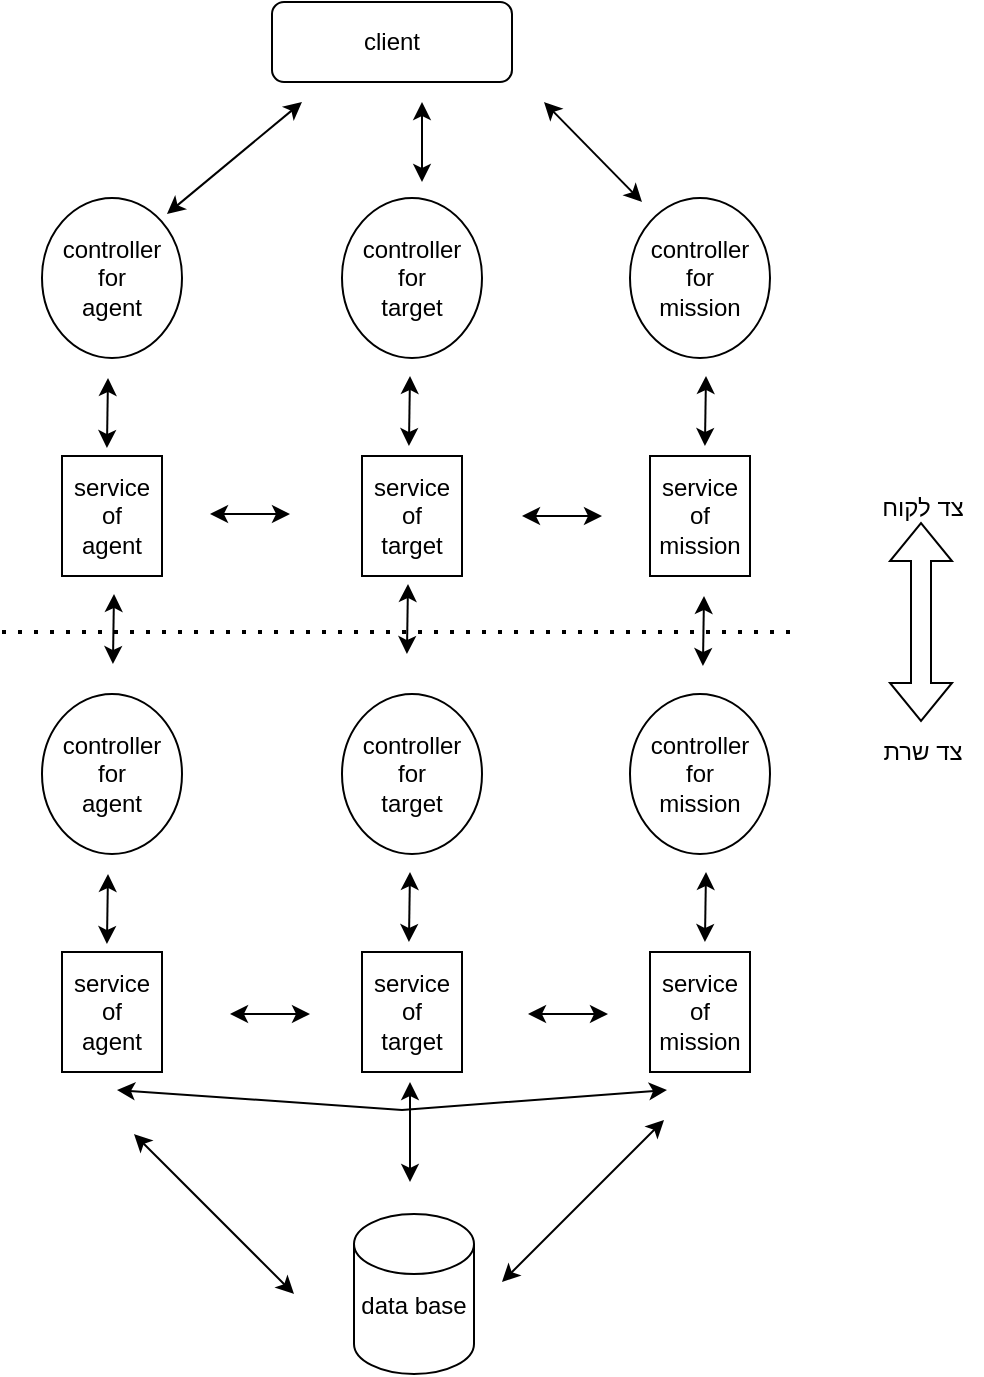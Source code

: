 <mxfile version="24.7.7">
  <diagram id="C5RBs43oDa-KdzZeNtuy" name="Page-1">
    <mxGraphModel dx="880" dy="468" grid="1" gridSize="10" guides="1" tooltips="1" connect="1" arrows="1" fold="1" page="1" pageScale="1" pageWidth="827" pageHeight="1169" math="0" shadow="0">
      <root>
        <mxCell id="WIyWlLk6GJQsqaUBKTNV-0" />
        <mxCell id="WIyWlLk6GJQsqaUBKTNV-1" parent="WIyWlLk6GJQsqaUBKTNV-0" />
        <mxCell id="WIyWlLk6GJQsqaUBKTNV-3" value="client" style="rounded=1;whiteSpace=wrap;html=1;fontSize=12;glass=0;strokeWidth=1;shadow=0;" parent="WIyWlLk6GJQsqaUBKTNV-1" vertex="1">
          <mxGeometry x="175" y="80" width="120" height="40" as="geometry" />
        </mxCell>
        <mxCell id="gjlctrs-snvL2fKsrDLy-5" value="" style="shape=flexArrow;endArrow=classic;startArrow=classic;html=1;rounded=0;" edge="1" parent="WIyWlLk6GJQsqaUBKTNV-1">
          <mxGeometry width="100" height="100" relative="1" as="geometry">
            <mxPoint x="499.5" y="440" as="sourcePoint" />
            <mxPoint x="499.5" y="340" as="targetPoint" />
          </mxGeometry>
        </mxCell>
        <mxCell id="gjlctrs-snvL2fKsrDLy-10" value="" style="endArrow=none;dashed=1;html=1;dashPattern=1 3;strokeWidth=2;rounded=0;" edge="1" parent="WIyWlLk6GJQsqaUBKTNV-1">
          <mxGeometry width="50" height="50" relative="1" as="geometry">
            <mxPoint x="40" y="395" as="sourcePoint" />
            <mxPoint x="440" y="395" as="targetPoint" />
          </mxGeometry>
        </mxCell>
        <mxCell id="gjlctrs-snvL2fKsrDLy-11" value="&lt;div&gt;צד שרת&lt;/div&gt;" style="text;html=1;align=center;verticalAlign=middle;resizable=0;points=[];autosize=1;strokeColor=none;fillColor=none;" vertex="1" parent="WIyWlLk6GJQsqaUBKTNV-1">
          <mxGeometry x="470" y="440" width="60" height="30" as="geometry" />
        </mxCell>
        <mxCell id="gjlctrs-snvL2fKsrDLy-12" value="data base&lt;div&gt;&lt;br&gt;&lt;/div&gt;" style="shape=cylinder3;whiteSpace=wrap;html=1;boundedLbl=1;backgroundOutline=1;size=15;" vertex="1" parent="WIyWlLk6GJQsqaUBKTNV-1">
          <mxGeometry x="216" y="686" width="60" height="80" as="geometry" />
        </mxCell>
        <mxCell id="gjlctrs-snvL2fKsrDLy-14" value="צד לקוח&lt;div&gt;&lt;br&gt;&lt;/div&gt;" style="text;html=1;align=center;verticalAlign=middle;resizable=0;points=[];autosize=1;strokeColor=none;fillColor=none;" vertex="1" parent="WIyWlLk6GJQsqaUBKTNV-1">
          <mxGeometry x="470" y="320" width="60" height="40" as="geometry" />
        </mxCell>
        <mxCell id="gjlctrs-snvL2fKsrDLy-18" value="controller&lt;div&gt;for&lt;/div&gt;&lt;div&gt;agent&lt;/div&gt;" style="ellipse;whiteSpace=wrap;html=1;" vertex="1" parent="WIyWlLk6GJQsqaUBKTNV-1">
          <mxGeometry x="60" y="426" width="70" height="80" as="geometry" />
        </mxCell>
        <mxCell id="gjlctrs-snvL2fKsrDLy-19" value="controller&lt;div&gt;for&lt;/div&gt;&lt;div&gt;target&lt;/div&gt;" style="ellipse;whiteSpace=wrap;html=1;" vertex="1" parent="WIyWlLk6GJQsqaUBKTNV-1">
          <mxGeometry x="210" y="426" width="70" height="80" as="geometry" />
        </mxCell>
        <mxCell id="gjlctrs-snvL2fKsrDLy-20" value="controller&lt;div&gt;for&lt;/div&gt;&lt;div&gt;mission&lt;/div&gt;" style="ellipse;whiteSpace=wrap;html=1;" vertex="1" parent="WIyWlLk6GJQsqaUBKTNV-1">
          <mxGeometry x="354" y="426" width="70" height="80" as="geometry" />
        </mxCell>
        <mxCell id="gjlctrs-snvL2fKsrDLy-21" value="service&lt;div&gt;of&lt;/div&gt;&lt;div&gt;target&lt;/div&gt;" style="rounded=0;whiteSpace=wrap;html=1;" vertex="1" parent="WIyWlLk6GJQsqaUBKTNV-1">
          <mxGeometry x="220" y="555" width="50" height="60" as="geometry" />
        </mxCell>
        <mxCell id="gjlctrs-snvL2fKsrDLy-22" value="service&lt;div&gt;of&lt;/div&gt;&lt;div&gt;mission&lt;/div&gt;" style="rounded=0;whiteSpace=wrap;html=1;" vertex="1" parent="WIyWlLk6GJQsqaUBKTNV-1">
          <mxGeometry x="364" y="555" width="50" height="60" as="geometry" />
        </mxCell>
        <mxCell id="gjlctrs-snvL2fKsrDLy-23" value="service&lt;div&gt;of&lt;/div&gt;&lt;div&gt;agent&lt;/div&gt;" style="rounded=0;whiteSpace=wrap;html=1;" vertex="1" parent="WIyWlLk6GJQsqaUBKTNV-1">
          <mxGeometry x="70" y="555" width="50" height="60" as="geometry" />
        </mxCell>
        <mxCell id="gjlctrs-snvL2fKsrDLy-30" value="" style="endArrow=classic;startArrow=classic;html=1;rounded=0;" edge="1" parent="WIyWlLk6GJQsqaUBKTNV-1">
          <mxGeometry width="50" height="50" relative="1" as="geometry">
            <mxPoint x="243.462" y="550" as="sourcePoint" />
            <mxPoint x="244" y="515" as="targetPoint" />
          </mxGeometry>
        </mxCell>
        <mxCell id="gjlctrs-snvL2fKsrDLy-33" value="" style="endArrow=classic;startArrow=classic;html=1;rounded=0;" edge="1" parent="WIyWlLk6GJQsqaUBKTNV-1">
          <mxGeometry width="50" height="50" relative="1" as="geometry">
            <mxPoint x="391.462" y="550" as="sourcePoint" />
            <mxPoint x="392" y="515" as="targetPoint" />
          </mxGeometry>
        </mxCell>
        <mxCell id="gjlctrs-snvL2fKsrDLy-34" value="" style="endArrow=classic;startArrow=classic;html=1;rounded=0;" edge="1" parent="WIyWlLk6GJQsqaUBKTNV-1">
          <mxGeometry width="50" height="50" relative="1" as="geometry">
            <mxPoint x="92.462" y="551" as="sourcePoint" />
            <mxPoint x="93" y="516" as="targetPoint" />
          </mxGeometry>
        </mxCell>
        <mxCell id="gjlctrs-snvL2fKsrDLy-56" value="controller&lt;div&gt;for&lt;/div&gt;&lt;div&gt;agent&lt;/div&gt;" style="ellipse;whiteSpace=wrap;html=1;" vertex="1" parent="WIyWlLk6GJQsqaUBKTNV-1">
          <mxGeometry x="60" y="178" width="70" height="80" as="geometry" />
        </mxCell>
        <mxCell id="gjlctrs-snvL2fKsrDLy-57" value="controller&lt;div&gt;for&lt;/div&gt;&lt;div&gt;target&lt;/div&gt;" style="ellipse;whiteSpace=wrap;html=1;" vertex="1" parent="WIyWlLk6GJQsqaUBKTNV-1">
          <mxGeometry x="210" y="178" width="70" height="80" as="geometry" />
        </mxCell>
        <mxCell id="gjlctrs-snvL2fKsrDLy-58" value="controller&lt;div&gt;for&lt;/div&gt;&lt;div&gt;mission&lt;/div&gt;" style="ellipse;whiteSpace=wrap;html=1;" vertex="1" parent="WIyWlLk6GJQsqaUBKTNV-1">
          <mxGeometry x="354" y="178" width="70" height="80" as="geometry" />
        </mxCell>
        <mxCell id="gjlctrs-snvL2fKsrDLy-59" value="service&lt;div&gt;of&lt;/div&gt;&lt;div&gt;target&lt;/div&gt;" style="rounded=0;whiteSpace=wrap;html=1;" vertex="1" parent="WIyWlLk6GJQsqaUBKTNV-1">
          <mxGeometry x="220" y="307" width="50" height="60" as="geometry" />
        </mxCell>
        <mxCell id="gjlctrs-snvL2fKsrDLy-60" value="service&lt;div&gt;of&lt;/div&gt;&lt;div&gt;mission&lt;/div&gt;" style="rounded=0;whiteSpace=wrap;html=1;" vertex="1" parent="WIyWlLk6GJQsqaUBKTNV-1">
          <mxGeometry x="364" y="307" width="50" height="60" as="geometry" />
        </mxCell>
        <mxCell id="gjlctrs-snvL2fKsrDLy-61" value="service&lt;div&gt;of&lt;/div&gt;&lt;div&gt;agent&lt;/div&gt;" style="rounded=0;whiteSpace=wrap;html=1;" vertex="1" parent="WIyWlLk6GJQsqaUBKTNV-1">
          <mxGeometry x="70" y="307" width="50" height="60" as="geometry" />
        </mxCell>
        <mxCell id="gjlctrs-snvL2fKsrDLy-62" value="" style="endArrow=classic;startArrow=classic;html=1;rounded=0;" edge="1" parent="WIyWlLk6GJQsqaUBKTNV-1">
          <mxGeometry width="50" height="50" relative="1" as="geometry">
            <mxPoint x="243.462" y="302" as="sourcePoint" />
            <mxPoint x="244" y="267" as="targetPoint" />
          </mxGeometry>
        </mxCell>
        <mxCell id="gjlctrs-snvL2fKsrDLy-63" value="" style="endArrow=classic;startArrow=classic;html=1;rounded=0;" edge="1" parent="WIyWlLk6GJQsqaUBKTNV-1">
          <mxGeometry width="50" height="50" relative="1" as="geometry">
            <mxPoint x="391.462" y="302" as="sourcePoint" />
            <mxPoint x="392" y="267" as="targetPoint" />
          </mxGeometry>
        </mxCell>
        <mxCell id="gjlctrs-snvL2fKsrDLy-64" value="" style="endArrow=classic;startArrow=classic;html=1;rounded=0;" edge="1" parent="WIyWlLk6GJQsqaUBKTNV-1">
          <mxGeometry width="50" height="50" relative="1" as="geometry">
            <mxPoint x="92.462" y="303" as="sourcePoint" />
            <mxPoint x="93" y="268" as="targetPoint" />
          </mxGeometry>
        </mxCell>
        <mxCell id="gjlctrs-snvL2fKsrDLy-67" value="" style="endArrow=classic;startArrow=classic;html=1;rounded=0;" edge="1" parent="WIyWlLk6GJQsqaUBKTNV-1">
          <mxGeometry width="50" height="50" relative="1" as="geometry">
            <mxPoint x="95.462" y="411" as="sourcePoint" />
            <mxPoint x="96" y="376" as="targetPoint" />
          </mxGeometry>
        </mxCell>
        <mxCell id="gjlctrs-snvL2fKsrDLy-68" value="" style="endArrow=classic;startArrow=classic;html=1;rounded=0;" edge="1" parent="WIyWlLk6GJQsqaUBKTNV-1">
          <mxGeometry width="50" height="50" relative="1" as="geometry">
            <mxPoint x="242.462" y="406" as="sourcePoint" />
            <mxPoint x="243" y="371" as="targetPoint" />
          </mxGeometry>
        </mxCell>
        <mxCell id="gjlctrs-snvL2fKsrDLy-69" value="" style="endArrow=classic;startArrow=classic;html=1;rounded=0;" edge="1" parent="WIyWlLk6GJQsqaUBKTNV-1">
          <mxGeometry width="50" height="50" relative="1" as="geometry">
            <mxPoint x="390.462" y="412" as="sourcePoint" />
            <mxPoint x="391" y="377" as="targetPoint" />
          </mxGeometry>
        </mxCell>
        <mxCell id="gjlctrs-snvL2fKsrDLy-70" value="" style="endArrow=classic;startArrow=classic;html=1;rounded=0;" edge="1" parent="WIyWlLk6GJQsqaUBKTNV-1">
          <mxGeometry width="50" height="50" relative="1" as="geometry">
            <mxPoint x="300" y="337" as="sourcePoint" />
            <mxPoint x="340" y="337" as="targetPoint" />
          </mxGeometry>
        </mxCell>
        <mxCell id="gjlctrs-snvL2fKsrDLy-71" value="" style="endArrow=classic;startArrow=classic;html=1;rounded=0;" edge="1" parent="WIyWlLk6GJQsqaUBKTNV-1">
          <mxGeometry width="50" height="50" relative="1" as="geometry">
            <mxPoint x="144" y="336" as="sourcePoint" />
            <mxPoint x="184" y="336" as="targetPoint" />
          </mxGeometry>
        </mxCell>
        <mxCell id="gjlctrs-snvL2fKsrDLy-72" value="" style="endArrow=classic;startArrow=classic;html=1;rounded=0;" edge="1" parent="WIyWlLk6GJQsqaUBKTNV-1">
          <mxGeometry width="50" height="50" relative="1" as="geometry">
            <mxPoint x="97.5" y="624" as="sourcePoint" />
            <mxPoint x="372.5" y="624" as="targetPoint" />
            <Array as="points">
              <mxPoint x="240" y="634" />
            </Array>
          </mxGeometry>
        </mxCell>
        <mxCell id="gjlctrs-snvL2fKsrDLy-74" value="" style="endArrow=classic;startArrow=classic;html=1;rounded=0;" edge="1" parent="WIyWlLk6GJQsqaUBKTNV-1">
          <mxGeometry width="50" height="50" relative="1" as="geometry">
            <mxPoint x="154" y="586" as="sourcePoint" />
            <mxPoint x="194" y="586" as="targetPoint" />
          </mxGeometry>
        </mxCell>
        <mxCell id="gjlctrs-snvL2fKsrDLy-75" value="" style="endArrow=classic;startArrow=classic;html=1;rounded=0;" edge="1" parent="WIyWlLk6GJQsqaUBKTNV-1">
          <mxGeometry width="50" height="50" relative="1" as="geometry">
            <mxPoint x="303" y="586" as="sourcePoint" />
            <mxPoint x="343" y="586" as="targetPoint" />
          </mxGeometry>
        </mxCell>
        <mxCell id="gjlctrs-snvL2fKsrDLy-76" value="" style="endArrow=classic;startArrow=classic;html=1;rounded=0;" edge="1" parent="WIyWlLk6GJQsqaUBKTNV-1">
          <mxGeometry width="50" height="50" relative="1" as="geometry">
            <mxPoint x="290" y="720" as="sourcePoint" />
            <mxPoint x="371" y="639" as="targetPoint" />
          </mxGeometry>
        </mxCell>
        <mxCell id="gjlctrs-snvL2fKsrDLy-78" value="" style="endArrow=classic;startArrow=classic;html=1;rounded=0;" edge="1" parent="WIyWlLk6GJQsqaUBKTNV-1">
          <mxGeometry width="50" height="50" relative="1" as="geometry">
            <mxPoint x="186" y="726" as="sourcePoint" />
            <mxPoint x="106" y="646" as="targetPoint" />
          </mxGeometry>
        </mxCell>
        <mxCell id="gjlctrs-snvL2fKsrDLy-79" value="" style="endArrow=classic;startArrow=classic;html=1;rounded=0;" edge="1" parent="WIyWlLk6GJQsqaUBKTNV-1">
          <mxGeometry width="50" height="50" relative="1" as="geometry">
            <mxPoint x="244" y="670" as="sourcePoint" />
            <mxPoint x="244" y="620" as="targetPoint" />
          </mxGeometry>
        </mxCell>
        <mxCell id="gjlctrs-snvL2fKsrDLy-82" value="" style="endArrow=classic;startArrow=classic;html=1;rounded=0;" edge="1" parent="WIyWlLk6GJQsqaUBKTNV-1">
          <mxGeometry width="50" height="50" relative="1" as="geometry">
            <mxPoint x="122.462" y="186" as="sourcePoint" />
            <mxPoint x="190" y="130" as="targetPoint" />
          </mxGeometry>
        </mxCell>
        <mxCell id="gjlctrs-snvL2fKsrDLy-83" value="" style="endArrow=classic;startArrow=classic;html=1;rounded=0;" edge="1" parent="WIyWlLk6GJQsqaUBKTNV-1">
          <mxGeometry width="50" height="50" relative="1" as="geometry">
            <mxPoint x="250" y="170" as="sourcePoint" />
            <mxPoint x="250" y="130" as="targetPoint" />
          </mxGeometry>
        </mxCell>
        <mxCell id="gjlctrs-snvL2fKsrDLy-85" value="" style="endArrow=classic;startArrow=classic;html=1;rounded=0;" edge="1" parent="WIyWlLk6GJQsqaUBKTNV-1">
          <mxGeometry width="50" height="50" relative="1" as="geometry">
            <mxPoint x="360" y="180" as="sourcePoint" />
            <mxPoint x="311" y="130" as="targetPoint" />
          </mxGeometry>
        </mxCell>
      </root>
    </mxGraphModel>
  </diagram>
</mxfile>
